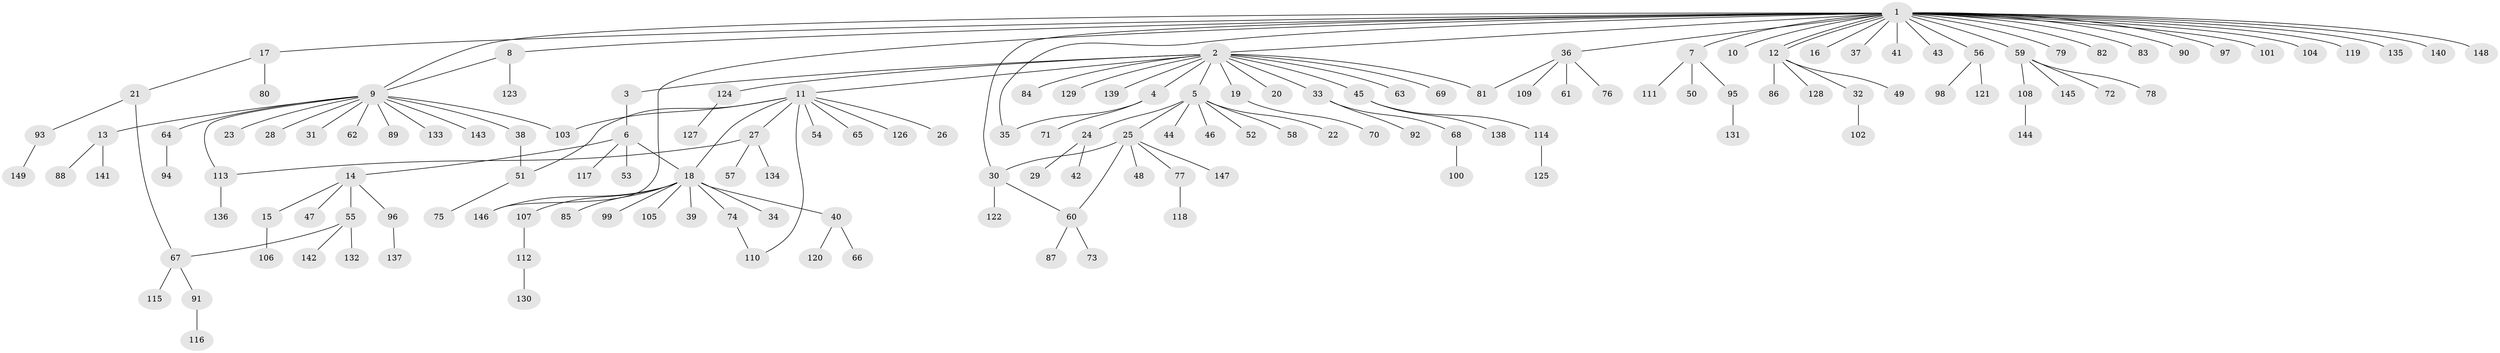// coarse degree distribution, {27: 0.011111111111111112, 10: 0.011111111111111112, 2: 0.2, 7: 0.011111111111111112, 4: 0.044444444444444446, 3: 0.08888888888888889, 13: 0.011111111111111112, 1: 0.5888888888888889, 6: 0.011111111111111112, 5: 0.022222222222222223}
// Generated by graph-tools (version 1.1) at 2025/50/03/04/25 22:50:15]
// undirected, 149 vertices, 161 edges
graph export_dot {
  node [color=gray90,style=filled];
  1;
  2;
  3;
  4;
  5;
  6;
  7;
  8;
  9;
  10;
  11;
  12;
  13;
  14;
  15;
  16;
  17;
  18;
  19;
  20;
  21;
  22;
  23;
  24;
  25;
  26;
  27;
  28;
  29;
  30;
  31;
  32;
  33;
  34;
  35;
  36;
  37;
  38;
  39;
  40;
  41;
  42;
  43;
  44;
  45;
  46;
  47;
  48;
  49;
  50;
  51;
  52;
  53;
  54;
  55;
  56;
  57;
  58;
  59;
  60;
  61;
  62;
  63;
  64;
  65;
  66;
  67;
  68;
  69;
  70;
  71;
  72;
  73;
  74;
  75;
  76;
  77;
  78;
  79;
  80;
  81;
  82;
  83;
  84;
  85;
  86;
  87;
  88;
  89;
  90;
  91;
  92;
  93;
  94;
  95;
  96;
  97;
  98;
  99;
  100;
  101;
  102;
  103;
  104;
  105;
  106;
  107;
  108;
  109;
  110;
  111;
  112;
  113;
  114;
  115;
  116;
  117;
  118;
  119;
  120;
  121;
  122;
  123;
  124;
  125;
  126;
  127;
  128;
  129;
  130;
  131;
  132;
  133;
  134;
  135;
  136;
  137;
  138;
  139;
  140;
  141;
  142;
  143;
  144;
  145;
  146;
  147;
  148;
  149;
  1 -- 2;
  1 -- 7;
  1 -- 8;
  1 -- 9;
  1 -- 10;
  1 -- 12;
  1 -- 12;
  1 -- 16;
  1 -- 17;
  1 -- 30;
  1 -- 35;
  1 -- 36;
  1 -- 37;
  1 -- 41;
  1 -- 43;
  1 -- 56;
  1 -- 59;
  1 -- 79;
  1 -- 82;
  1 -- 83;
  1 -- 90;
  1 -- 97;
  1 -- 101;
  1 -- 104;
  1 -- 119;
  1 -- 135;
  1 -- 140;
  1 -- 146;
  1 -- 148;
  2 -- 3;
  2 -- 4;
  2 -- 5;
  2 -- 11;
  2 -- 19;
  2 -- 20;
  2 -- 33;
  2 -- 45;
  2 -- 63;
  2 -- 69;
  2 -- 81;
  2 -- 84;
  2 -- 124;
  2 -- 129;
  2 -- 139;
  3 -- 6;
  4 -- 35;
  4 -- 71;
  5 -- 22;
  5 -- 24;
  5 -- 25;
  5 -- 44;
  5 -- 46;
  5 -- 52;
  5 -- 58;
  6 -- 14;
  6 -- 18;
  6 -- 53;
  6 -- 117;
  7 -- 50;
  7 -- 95;
  7 -- 111;
  8 -- 9;
  8 -- 123;
  9 -- 13;
  9 -- 23;
  9 -- 28;
  9 -- 31;
  9 -- 38;
  9 -- 62;
  9 -- 64;
  9 -- 89;
  9 -- 103;
  9 -- 113;
  9 -- 133;
  9 -- 143;
  11 -- 18;
  11 -- 26;
  11 -- 27;
  11 -- 51;
  11 -- 54;
  11 -- 65;
  11 -- 103;
  11 -- 110;
  11 -- 126;
  12 -- 32;
  12 -- 49;
  12 -- 86;
  12 -- 128;
  13 -- 88;
  13 -- 141;
  14 -- 15;
  14 -- 47;
  14 -- 55;
  14 -- 96;
  15 -- 106;
  17 -- 21;
  17 -- 80;
  18 -- 34;
  18 -- 39;
  18 -- 40;
  18 -- 74;
  18 -- 85;
  18 -- 99;
  18 -- 105;
  18 -- 107;
  18 -- 146;
  19 -- 70;
  21 -- 67;
  21 -- 93;
  24 -- 29;
  24 -- 42;
  25 -- 30;
  25 -- 48;
  25 -- 60;
  25 -- 77;
  25 -- 147;
  27 -- 57;
  27 -- 113;
  27 -- 134;
  30 -- 60;
  30 -- 122;
  32 -- 102;
  33 -- 68;
  33 -- 92;
  36 -- 61;
  36 -- 76;
  36 -- 81;
  36 -- 109;
  38 -- 51;
  40 -- 66;
  40 -- 120;
  45 -- 114;
  45 -- 138;
  51 -- 75;
  55 -- 67;
  55 -- 132;
  55 -- 142;
  56 -- 98;
  56 -- 121;
  59 -- 72;
  59 -- 78;
  59 -- 108;
  59 -- 145;
  60 -- 73;
  60 -- 87;
  64 -- 94;
  67 -- 91;
  67 -- 115;
  68 -- 100;
  74 -- 110;
  77 -- 118;
  91 -- 116;
  93 -- 149;
  95 -- 131;
  96 -- 137;
  107 -- 112;
  108 -- 144;
  112 -- 130;
  113 -- 136;
  114 -- 125;
  124 -- 127;
}
